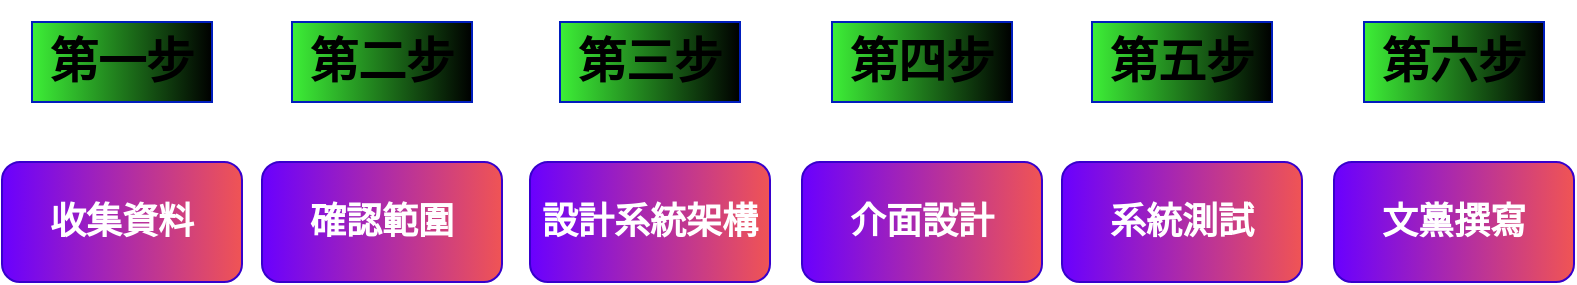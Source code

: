 <mxfile>
    <diagram id="5Ud88WsNUZEXUUf5udLT" name="第1頁">
        <mxGraphModel dx="1136" dy="787" grid="1" gridSize="10" guides="1" tooltips="1" connect="1" arrows="1" fold="1" page="1" pageScale="1" pageWidth="827" pageHeight="1169" math="0" shadow="0">
            <root>
                <mxCell id="0"/>
                <mxCell id="1" parent="0"/>
                <mxCell id="2" value="&lt;h1&gt;&lt;font color=&quot;#000000&quot;&gt;第一步&lt;/font&gt;&lt;/h1&gt;" style="rounded=0;whiteSpace=wrap;html=1;fillColor=#3DEF37;fontColor=#ffffff;strokeColor=#001DBC;gradientColor=default;gradientDirection=east;" vertex="1" parent="1">
                    <mxGeometry x="45" y="100" width="90" height="40" as="geometry"/>
                </mxCell>
                <mxCell id="3" value="&lt;h2&gt;收集資料&lt;/h2&gt;" style="rounded=1;whiteSpace=wrap;html=1;fontColor=#ffffff;fillColor=#6a00ff;gradientDirection=east;strokeColor=#3700CC;gradientColor=#F05454;" vertex="1" parent="1">
                    <mxGeometry x="30" y="170" width="120" height="60" as="geometry"/>
                </mxCell>
                <mxCell id="4" value="&lt;h1&gt;&lt;font color=&quot;#000000&quot;&gt;第二步&lt;/font&gt;&lt;/h1&gt;" style="rounded=0;whiteSpace=wrap;html=1;fillColor=#3DEF37;fontColor=#ffffff;strokeColor=#001DBC;gradientColor=default;gradientDirection=east;" vertex="1" parent="1">
                    <mxGeometry x="175" y="100" width="90" height="40" as="geometry"/>
                </mxCell>
                <mxCell id="5" value="&lt;h2&gt;確認範圍&lt;/h2&gt;" style="rounded=1;whiteSpace=wrap;html=1;fontColor=#ffffff;fillColor=#6a00ff;gradientDirection=east;strokeColor=#3700CC;gradientColor=#F05454;" vertex="1" parent="1">
                    <mxGeometry x="160" y="170" width="120" height="60" as="geometry"/>
                </mxCell>
                <mxCell id="10" value="&lt;h1&gt;&lt;font color=&quot;#000000&quot;&gt;第三步&lt;/font&gt;&lt;/h1&gt;" style="rounded=0;whiteSpace=wrap;html=1;fillColor=#3DEF37;fontColor=#ffffff;strokeColor=#001DBC;gradientColor=default;gradientDirection=east;" vertex="1" parent="1">
                    <mxGeometry x="309" y="100" width="90" height="40" as="geometry"/>
                </mxCell>
                <mxCell id="11" value="&lt;h2&gt;設計系統架構&lt;/h2&gt;" style="rounded=1;whiteSpace=wrap;html=1;fontColor=#ffffff;fillColor=#6a00ff;gradientDirection=east;strokeColor=#3700CC;gradientColor=#F05454;" vertex="1" parent="1">
                    <mxGeometry x="294" y="170" width="120" height="60" as="geometry"/>
                </mxCell>
                <mxCell id="12" value="&lt;h1&gt;&lt;font color=&quot;#000000&quot;&gt;第四步&lt;/font&gt;&lt;/h1&gt;" style="rounded=0;whiteSpace=wrap;html=1;fillColor=#3DEF37;fontColor=#ffffff;strokeColor=#001DBC;gradientColor=default;gradientDirection=east;" vertex="1" parent="1">
                    <mxGeometry x="445" y="100" width="90" height="40" as="geometry"/>
                </mxCell>
                <mxCell id="13" value="&lt;h2&gt;介面設計&lt;/h2&gt;" style="rounded=1;whiteSpace=wrap;html=1;fontColor=#ffffff;fillColor=#6a00ff;gradientDirection=east;strokeColor=#3700CC;gradientColor=#F05454;" vertex="1" parent="1">
                    <mxGeometry x="430" y="170" width="120" height="60" as="geometry"/>
                </mxCell>
                <mxCell id="19" value="&lt;h2&gt;文黨撰寫&lt;/h2&gt;" style="rounded=1;whiteSpace=wrap;html=1;fontColor=#ffffff;fillColor=#6a00ff;gradientDirection=east;strokeColor=#3700CC;gradientColor=#F05454;" vertex="1" parent="1">
                    <mxGeometry x="696" y="170" width="120" height="60" as="geometry"/>
                </mxCell>
                <mxCell id="20" value="&lt;h1&gt;&lt;font color=&quot;#000000&quot;&gt;第六步&lt;/font&gt;&lt;/h1&gt;" style="rounded=0;whiteSpace=wrap;html=1;fillColor=#3DEF37;fontColor=#ffffff;strokeColor=#001DBC;gradientColor=default;gradientDirection=east;" vertex="1" parent="1">
                    <mxGeometry x="711" y="100" width="90" height="40" as="geometry"/>
                </mxCell>
                <mxCell id="21" value="&lt;h1&gt;&lt;font color=&quot;#000000&quot;&gt;第五步&lt;/font&gt;&lt;/h1&gt;" style="rounded=0;whiteSpace=wrap;html=1;fillColor=#3DEF37;fontColor=#ffffff;strokeColor=#001DBC;gradientColor=default;gradientDirection=east;" vertex="1" parent="1">
                    <mxGeometry x="575" y="100" width="90" height="40" as="geometry"/>
                </mxCell>
                <mxCell id="22" value="&lt;h2&gt;系統測試&lt;/h2&gt;" style="rounded=1;whiteSpace=wrap;html=1;fontColor=#ffffff;fillColor=#6a00ff;gradientDirection=east;strokeColor=#3700CC;gradientColor=#F05454;" vertex="1" parent="1">
                    <mxGeometry x="560" y="170" width="120" height="60" as="geometry"/>
                </mxCell>
            </root>
        </mxGraphModel>
    </diagram>
</mxfile>